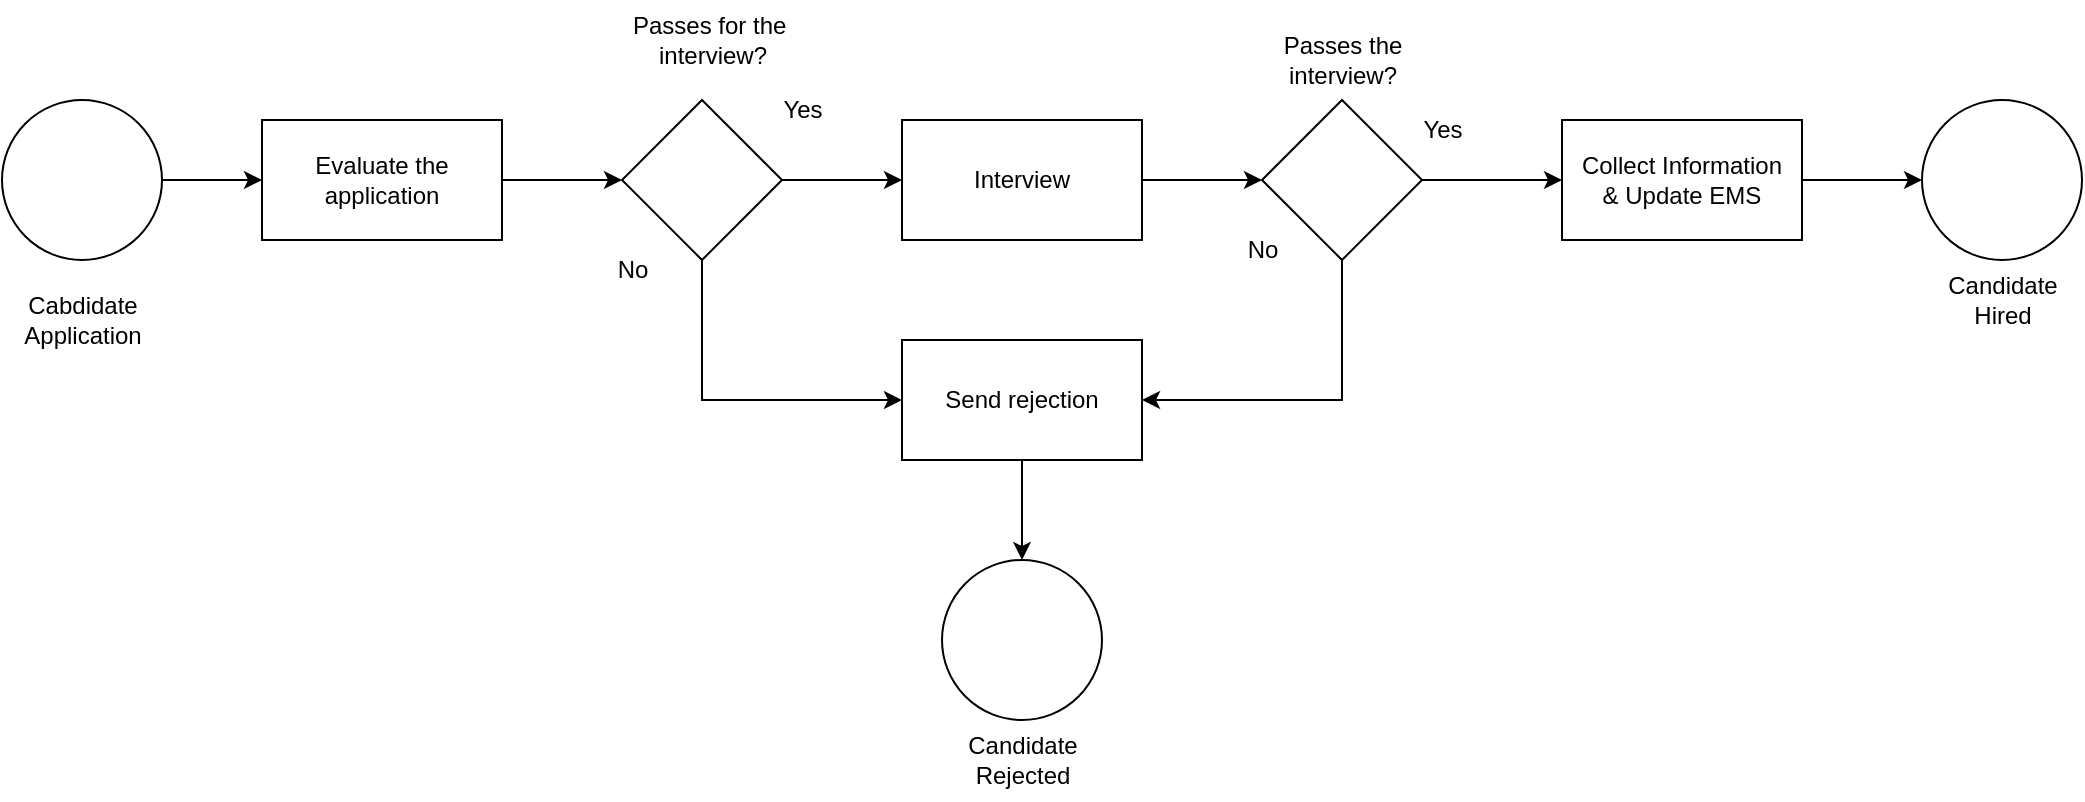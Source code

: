 <mxfile version="22.1.2" type="device">
  <diagram name="Page-1" id="rzrXvp7exroCAGjPRqw0">
    <mxGraphModel dx="864" dy="508" grid="1" gridSize="10" guides="1" tooltips="1" connect="1" arrows="1" fold="1" page="1" pageScale="1" pageWidth="850" pageHeight="1100" math="0" shadow="0">
      <root>
        <mxCell id="0" />
        <mxCell id="1" parent="0" />
        <mxCell id="3MBdoPtYP8kkktqyfdSO-1" value="" style="ellipse;whiteSpace=wrap;html=1;aspect=fixed;" vertex="1" parent="1">
          <mxGeometry x="90" y="130" width="80" height="80" as="geometry" />
        </mxCell>
        <mxCell id="3MBdoPtYP8kkktqyfdSO-2" value="Cabdidate&lt;br&gt;Application" style="text;html=1;align=center;verticalAlign=middle;resizable=0;points=[];autosize=1;strokeColor=none;fillColor=none;" vertex="1" parent="1">
          <mxGeometry x="90" y="220" width="80" height="40" as="geometry" />
        </mxCell>
        <mxCell id="3MBdoPtYP8kkktqyfdSO-3" value="" style="endArrow=classic;html=1;rounded=0;exitX=1;exitY=0.5;exitDx=0;exitDy=0;entryX=0;entryY=0.5;entryDx=0;entryDy=0;" edge="1" parent="1" source="3MBdoPtYP8kkktqyfdSO-1" target="3MBdoPtYP8kkktqyfdSO-4">
          <mxGeometry width="50" height="50" relative="1" as="geometry">
            <mxPoint x="400" y="280" as="sourcePoint" />
            <mxPoint x="240" y="170" as="targetPoint" />
          </mxGeometry>
        </mxCell>
        <mxCell id="3MBdoPtYP8kkktqyfdSO-4" value="Evaluate the application" style="rounded=0;whiteSpace=wrap;html=1;" vertex="1" parent="1">
          <mxGeometry x="220" y="140" width="120" height="60" as="geometry" />
        </mxCell>
        <mxCell id="3MBdoPtYP8kkktqyfdSO-5" value="" style="rhombus;whiteSpace=wrap;html=1;" vertex="1" parent="1">
          <mxGeometry x="400" y="130" width="80" height="80" as="geometry" />
        </mxCell>
        <mxCell id="3MBdoPtYP8kkktqyfdSO-6" value="" style="endArrow=classic;html=1;rounded=0;exitX=1;exitY=0.5;exitDx=0;exitDy=0;entryX=0;entryY=0.5;entryDx=0;entryDy=0;" edge="1" parent="1" source="3MBdoPtYP8kkktqyfdSO-4" target="3MBdoPtYP8kkktqyfdSO-5">
          <mxGeometry width="50" height="50" relative="1" as="geometry">
            <mxPoint x="400" y="280" as="sourcePoint" />
            <mxPoint x="450" y="230" as="targetPoint" />
          </mxGeometry>
        </mxCell>
        <mxCell id="3MBdoPtYP8kkktqyfdSO-7" value="Passes for the&amp;nbsp;&lt;br&gt;interview?" style="text;html=1;align=center;verticalAlign=middle;resizable=0;points=[];autosize=1;strokeColor=none;fillColor=none;" vertex="1" parent="1">
          <mxGeometry x="395" y="80" width="100" height="40" as="geometry" />
        </mxCell>
        <mxCell id="3MBdoPtYP8kkktqyfdSO-8" value="Yes" style="text;html=1;align=center;verticalAlign=middle;resizable=0;points=[];autosize=1;strokeColor=none;fillColor=none;" vertex="1" parent="1">
          <mxGeometry x="470" y="120" width="40" height="30" as="geometry" />
        </mxCell>
        <mxCell id="3MBdoPtYP8kkktqyfdSO-9" value="No" style="text;html=1;align=center;verticalAlign=middle;resizable=0;points=[];autosize=1;strokeColor=none;fillColor=none;" vertex="1" parent="1">
          <mxGeometry x="700" y="190" width="40" height="30" as="geometry" />
        </mxCell>
        <mxCell id="3MBdoPtYP8kkktqyfdSO-13" value="Send rejection" style="rounded=0;whiteSpace=wrap;html=1;" vertex="1" parent="1">
          <mxGeometry x="540" y="250" width="120" height="60" as="geometry" />
        </mxCell>
        <mxCell id="3MBdoPtYP8kkktqyfdSO-14" value="" style="endArrow=classic;html=1;rounded=0;exitX=0.5;exitY=1;exitDx=0;exitDy=0;entryX=0.5;entryY=0;entryDx=0;entryDy=0;" edge="1" parent="1" source="3MBdoPtYP8kkktqyfdSO-13" target="3MBdoPtYP8kkktqyfdSO-15">
          <mxGeometry width="50" height="50" relative="1" as="geometry">
            <mxPoint x="400" y="280" as="sourcePoint" />
            <mxPoint x="440" y="340" as="targetPoint" />
          </mxGeometry>
        </mxCell>
        <mxCell id="3MBdoPtYP8kkktqyfdSO-15" value="" style="ellipse;whiteSpace=wrap;html=1;aspect=fixed;" vertex="1" parent="1">
          <mxGeometry x="560" y="360" width="80" height="80" as="geometry" />
        </mxCell>
        <mxCell id="3MBdoPtYP8kkktqyfdSO-16" value="Candidate&lt;br&gt;Rejected&lt;br&gt;" style="text;html=1;align=center;verticalAlign=middle;resizable=0;points=[];autosize=1;strokeColor=none;fillColor=none;" vertex="1" parent="1">
          <mxGeometry x="560" y="440" width="80" height="40" as="geometry" />
        </mxCell>
        <mxCell id="3MBdoPtYP8kkktqyfdSO-17" value="" style="endArrow=classic;html=1;rounded=0;exitX=1;exitY=0.5;exitDx=0;exitDy=0;entryX=0;entryY=0.5;entryDx=0;entryDy=0;" edge="1" parent="1" source="3MBdoPtYP8kkktqyfdSO-5" target="3MBdoPtYP8kkktqyfdSO-18">
          <mxGeometry width="50" height="50" relative="1" as="geometry">
            <mxPoint x="790" y="150" as="sourcePoint" />
            <mxPoint x="850" y="150" as="targetPoint" />
          </mxGeometry>
        </mxCell>
        <mxCell id="3MBdoPtYP8kkktqyfdSO-18" value="Interview" style="rounded=0;whiteSpace=wrap;html=1;" vertex="1" parent="1">
          <mxGeometry x="540" y="140" width="120" height="60" as="geometry" />
        </mxCell>
        <mxCell id="3MBdoPtYP8kkktqyfdSO-19" value="" style="endArrow=classic;html=1;rounded=0;exitX=1;exitY=0.5;exitDx=0;exitDy=0;entryX=0;entryY=0.5;entryDx=0;entryDy=0;" edge="1" parent="1" source="3MBdoPtYP8kkktqyfdSO-18" target="3MBdoPtYP8kkktqyfdSO-20">
          <mxGeometry width="50" height="50" relative="1" as="geometry">
            <mxPoint x="490" y="180" as="sourcePoint" />
            <mxPoint x="720" y="170" as="targetPoint" />
          </mxGeometry>
        </mxCell>
        <mxCell id="3MBdoPtYP8kkktqyfdSO-20" value="" style="rhombus;whiteSpace=wrap;html=1;" vertex="1" parent="1">
          <mxGeometry x="720" y="130" width="80" height="80" as="geometry" />
        </mxCell>
        <mxCell id="3MBdoPtYP8kkktqyfdSO-21" value="Passes the &lt;br&gt;interview?" style="text;html=1;align=center;verticalAlign=middle;resizable=0;points=[];autosize=1;strokeColor=none;fillColor=none;" vertex="1" parent="1">
          <mxGeometry x="720" y="90" width="80" height="40" as="geometry" />
        </mxCell>
        <mxCell id="3MBdoPtYP8kkktqyfdSO-22" value="" style="endArrow=classic;html=1;rounded=0;exitX=0.5;exitY=1;exitDx=0;exitDy=0;entryX=0;entryY=0.5;entryDx=0;entryDy=0;" edge="1" parent="1" source="3MBdoPtYP8kkktqyfdSO-5" target="3MBdoPtYP8kkktqyfdSO-13">
          <mxGeometry width="50" height="50" relative="1" as="geometry">
            <mxPoint x="610" y="280" as="sourcePoint" />
            <mxPoint x="660" y="230" as="targetPoint" />
            <Array as="points">
              <mxPoint x="440" y="280" />
            </Array>
          </mxGeometry>
        </mxCell>
        <mxCell id="3MBdoPtYP8kkktqyfdSO-23" value="" style="endArrow=classic;html=1;rounded=0;exitX=0.5;exitY=1;exitDx=0;exitDy=0;entryX=1;entryY=0.5;entryDx=0;entryDy=0;" edge="1" parent="1" source="3MBdoPtYP8kkktqyfdSO-20" target="3MBdoPtYP8kkktqyfdSO-13">
          <mxGeometry width="50" height="50" relative="1" as="geometry">
            <mxPoint x="450" y="220" as="sourcePoint" />
            <mxPoint x="540" y="290" as="targetPoint" />
            <Array as="points">
              <mxPoint x="760" y="280" />
            </Array>
          </mxGeometry>
        </mxCell>
        <mxCell id="3MBdoPtYP8kkktqyfdSO-24" value="Yes" style="text;html=1;align=center;verticalAlign=middle;resizable=0;points=[];autosize=1;strokeColor=none;fillColor=none;" vertex="1" parent="1">
          <mxGeometry x="790" y="130" width="40" height="30" as="geometry" />
        </mxCell>
        <mxCell id="3MBdoPtYP8kkktqyfdSO-25" value="No" style="text;html=1;align=center;verticalAlign=middle;resizable=0;points=[];autosize=1;strokeColor=none;fillColor=none;" vertex="1" parent="1">
          <mxGeometry x="385" y="200" width="40" height="30" as="geometry" />
        </mxCell>
        <mxCell id="3MBdoPtYP8kkktqyfdSO-26" value="" style="endArrow=classic;html=1;rounded=0;exitX=1;exitY=0.5;exitDx=0;exitDy=0;entryX=0;entryY=0.5;entryDx=0;entryDy=0;" edge="1" parent="1" source="3MBdoPtYP8kkktqyfdSO-20" target="3MBdoPtYP8kkktqyfdSO-27">
          <mxGeometry width="50" height="50" relative="1" as="geometry">
            <mxPoint x="900" y="260" as="sourcePoint" />
            <mxPoint x="870" y="170" as="targetPoint" />
          </mxGeometry>
        </mxCell>
        <mxCell id="3MBdoPtYP8kkktqyfdSO-27" value="Collect Information&lt;br&gt;&amp;amp; Update EMS" style="rounded=0;whiteSpace=wrap;html=1;" vertex="1" parent="1">
          <mxGeometry x="870" y="140" width="120" height="60" as="geometry" />
        </mxCell>
        <mxCell id="3MBdoPtYP8kkktqyfdSO-28" value="" style="ellipse;whiteSpace=wrap;html=1;aspect=fixed;" vertex="1" parent="1">
          <mxGeometry x="1050" y="130" width="80" height="80" as="geometry" />
        </mxCell>
        <mxCell id="3MBdoPtYP8kkktqyfdSO-29" value="" style="endArrow=classic;html=1;rounded=0;exitX=1;exitY=0.5;exitDx=0;exitDy=0;entryX=0;entryY=0.5;entryDx=0;entryDy=0;" edge="1" parent="1" source="3MBdoPtYP8kkktqyfdSO-27" target="3MBdoPtYP8kkktqyfdSO-28">
          <mxGeometry width="50" height="50" relative="1" as="geometry">
            <mxPoint x="900" y="260" as="sourcePoint" />
            <mxPoint x="950" y="210" as="targetPoint" />
          </mxGeometry>
        </mxCell>
        <mxCell id="3MBdoPtYP8kkktqyfdSO-30" value="Candidate&lt;br&gt;Hired" style="text;html=1;align=center;verticalAlign=middle;resizable=0;points=[];autosize=1;strokeColor=none;fillColor=none;" vertex="1" parent="1">
          <mxGeometry x="1050" y="210" width="80" height="40" as="geometry" />
        </mxCell>
      </root>
    </mxGraphModel>
  </diagram>
</mxfile>
